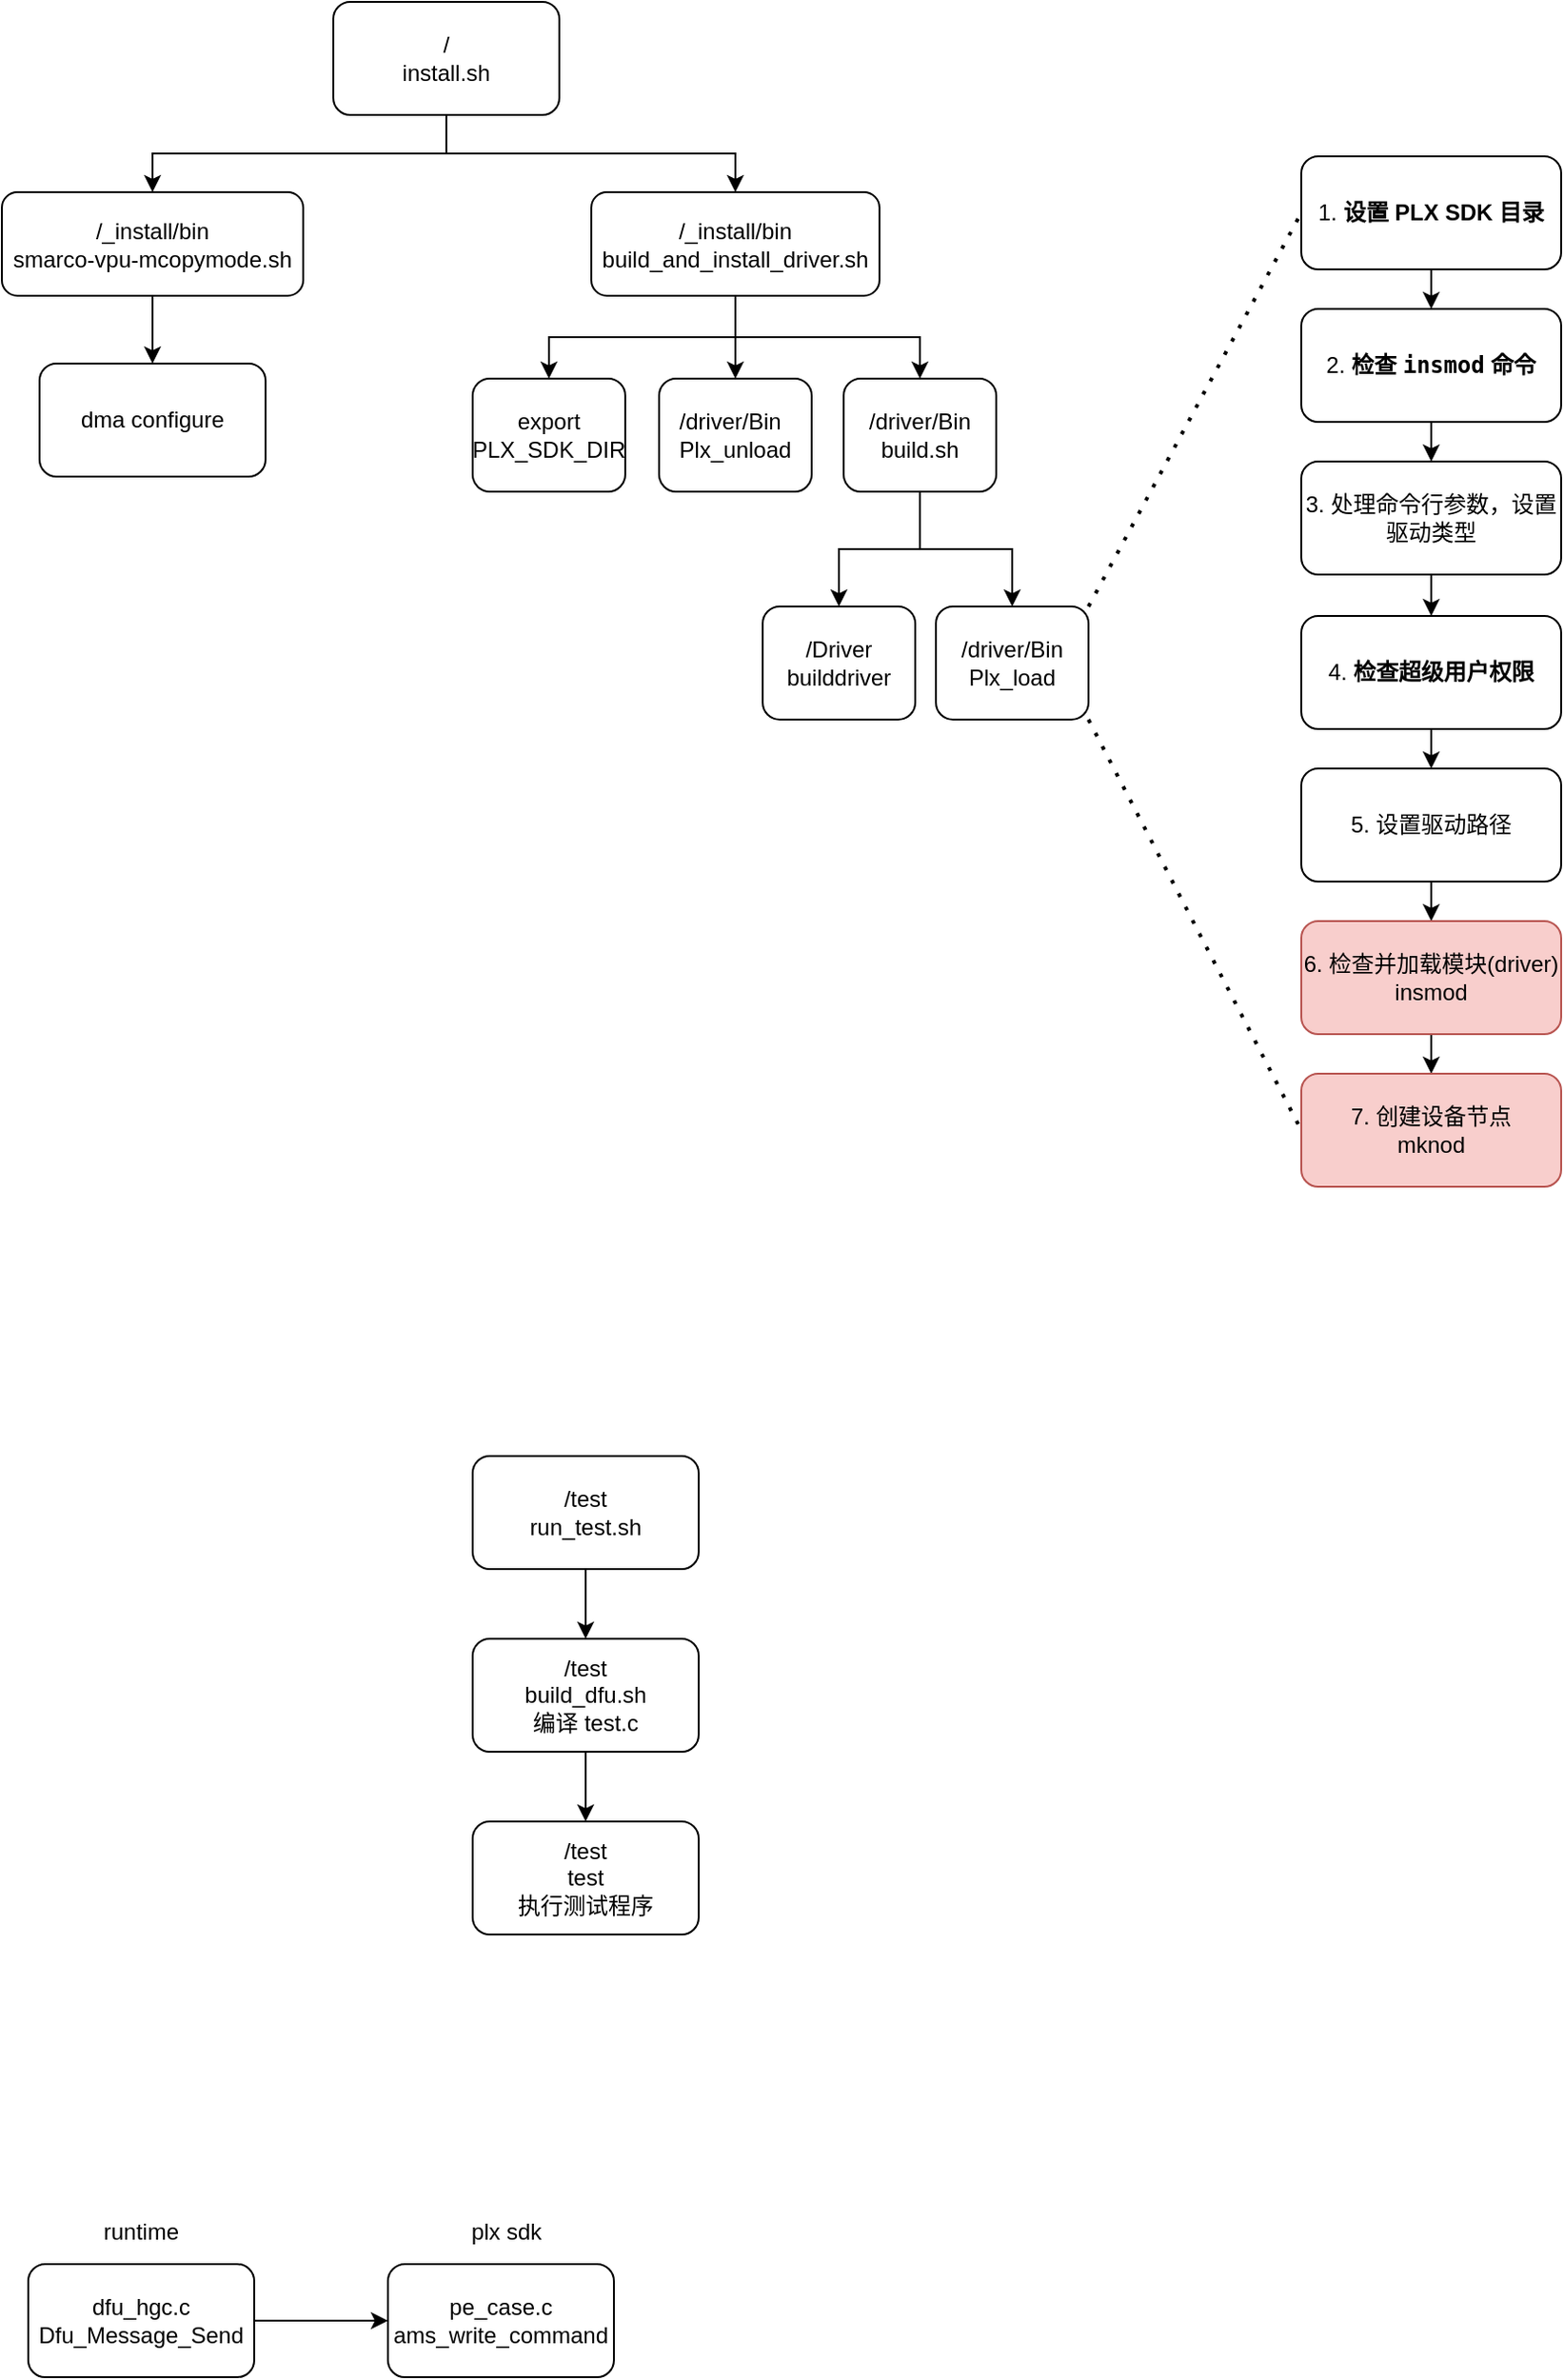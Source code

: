 <mxfile version="24.7.13">
  <diagram name="第 1 页" id="c3EcTnjNv6WKQcdi2uHx">
    <mxGraphModel dx="928" dy="625" grid="0" gridSize="10" guides="1" tooltips="1" connect="1" arrows="1" fold="1" page="0" pageScale="1" pageWidth="827" pageHeight="1169" math="0" shadow="0">
      <root>
        <mxCell id="0" />
        <mxCell id="1" parent="0" />
        <mxCell id="gmvneLOKdEyDjxOqlReS-5" style="edgeStyle=orthogonalEdgeStyle;rounded=0;orthogonalLoop=1;jettySize=auto;html=1;exitX=0.5;exitY=1;exitDx=0;exitDy=0;" parent="1" source="gmvneLOKdEyDjxOqlReS-1" target="gmvneLOKdEyDjxOqlReS-3" edge="1">
          <mxGeometry relative="1" as="geometry" />
        </mxCell>
        <mxCell id="gmvneLOKdEyDjxOqlReS-6" style="edgeStyle=orthogonalEdgeStyle;rounded=0;orthogonalLoop=1;jettySize=auto;html=1;exitX=0.5;exitY=1;exitDx=0;exitDy=0;entryX=0.5;entryY=0;entryDx=0;entryDy=0;" parent="1" source="gmvneLOKdEyDjxOqlReS-1" target="gmvneLOKdEyDjxOqlReS-4" edge="1">
          <mxGeometry relative="1" as="geometry" />
        </mxCell>
        <mxCell id="gmvneLOKdEyDjxOqlReS-1" value="&lt;div&gt;/&lt;/div&gt;&lt;div&gt;install.sh&lt;/div&gt;" style="rounded=1;whiteSpace=wrap;html=1;" parent="1" vertex="1">
          <mxGeometry x="308" y="59" width="120" height="60" as="geometry" />
        </mxCell>
        <mxCell id="gmvneLOKdEyDjxOqlReS-8" style="edgeStyle=orthogonalEdgeStyle;rounded=0;orthogonalLoop=1;jettySize=auto;html=1;exitX=0.5;exitY=1;exitDx=0;exitDy=0;entryX=0.5;entryY=0;entryDx=0;entryDy=0;" parent="1" source="gmvneLOKdEyDjxOqlReS-3" target="gmvneLOKdEyDjxOqlReS-7" edge="1">
          <mxGeometry relative="1" as="geometry" />
        </mxCell>
        <mxCell id="gmvneLOKdEyDjxOqlReS-3" value="/_install/bin&lt;div&gt;smarco-vpu-mcopymode.sh&lt;/div&gt;" style="rounded=1;whiteSpace=wrap;html=1;" parent="1" vertex="1">
          <mxGeometry x="132" y="160" width="160" height="55" as="geometry" />
        </mxCell>
        <mxCell id="gmvneLOKdEyDjxOqlReS-12" style="edgeStyle=orthogonalEdgeStyle;rounded=0;orthogonalLoop=1;jettySize=auto;html=1;exitX=0.5;exitY=1;exitDx=0;exitDy=0;entryX=0.5;entryY=0;entryDx=0;entryDy=0;" parent="1" source="gmvneLOKdEyDjxOqlReS-4" target="gmvneLOKdEyDjxOqlReS-9" edge="1">
          <mxGeometry relative="1" as="geometry">
            <mxPoint x="518.5" y="218" as="sourcePoint" />
          </mxGeometry>
        </mxCell>
        <mxCell id="gmvneLOKdEyDjxOqlReS-13" style="edgeStyle=orthogonalEdgeStyle;rounded=0;orthogonalLoop=1;jettySize=auto;html=1;exitX=0.5;exitY=1;exitDx=0;exitDy=0;entryX=0.5;entryY=0;entryDx=0;entryDy=0;" parent="1" source="gmvneLOKdEyDjxOqlReS-4" target="gmvneLOKdEyDjxOqlReS-10" edge="1">
          <mxGeometry relative="1" as="geometry">
            <mxPoint x="518.5" y="218" as="sourcePoint" />
          </mxGeometry>
        </mxCell>
        <mxCell id="gmvneLOKdEyDjxOqlReS-14" style="edgeStyle=orthogonalEdgeStyle;rounded=0;orthogonalLoop=1;jettySize=auto;html=1;exitX=0.5;exitY=1;exitDx=0;exitDy=0;entryX=0.5;entryY=0;entryDx=0;entryDy=0;" parent="1" source="gmvneLOKdEyDjxOqlReS-4" target="gmvneLOKdEyDjxOqlReS-11" edge="1">
          <mxGeometry relative="1" as="geometry">
            <mxPoint x="518.5" y="218" as="sourcePoint" />
          </mxGeometry>
        </mxCell>
        <mxCell id="gmvneLOKdEyDjxOqlReS-4" value="/_install/bin&lt;div&gt;build_and_install_driver.sh&lt;br&gt;&lt;/div&gt;" style="rounded=1;whiteSpace=wrap;html=1;" parent="1" vertex="1">
          <mxGeometry x="445" y="160" width="153" height="55" as="geometry" />
        </mxCell>
        <mxCell id="gmvneLOKdEyDjxOqlReS-7" value="dma configure" style="rounded=1;whiteSpace=wrap;html=1;" parent="1" vertex="1">
          <mxGeometry x="152" y="251" width="120" height="60" as="geometry" />
        </mxCell>
        <mxCell id="gmvneLOKdEyDjxOqlReS-9" value="export PLX_SDK_DIR" style="rounded=1;whiteSpace=wrap;html=1;" parent="1" vertex="1">
          <mxGeometry x="382" y="259" width="81" height="60" as="geometry" />
        </mxCell>
        <mxCell id="gmvneLOKdEyDjxOqlReS-10" value="&lt;div style=&quot;text-align: start;&quot;&gt;&lt;span style=&quot;text-align: center;&quot;&gt;/driver/Bin&lt;/span&gt;&lt;br&gt;&lt;/div&gt;&lt;div style=&quot;text-align: start;&quot;&gt;Plx_unload&lt;/div&gt;" style="rounded=1;whiteSpace=wrap;html=1;" parent="1" vertex="1">
          <mxGeometry x="481" y="259" width="81" height="60" as="geometry" />
        </mxCell>
        <mxCell id="gmvneLOKdEyDjxOqlReS-18" style="edgeStyle=orthogonalEdgeStyle;rounded=0;orthogonalLoop=1;jettySize=auto;html=1;exitX=0.5;exitY=1;exitDx=0;exitDy=0;entryX=0.5;entryY=0;entryDx=0;entryDy=0;" parent="1" source="gmvneLOKdEyDjxOqlReS-11" target="gmvneLOKdEyDjxOqlReS-16" edge="1">
          <mxGeometry relative="1" as="geometry" />
        </mxCell>
        <mxCell id="gmvneLOKdEyDjxOqlReS-19" style="edgeStyle=orthogonalEdgeStyle;rounded=0;orthogonalLoop=1;jettySize=auto;html=1;exitX=0.5;exitY=1;exitDx=0;exitDy=0;entryX=0.5;entryY=0;entryDx=0;entryDy=0;" parent="1" source="gmvneLOKdEyDjxOqlReS-11" target="gmvneLOKdEyDjxOqlReS-17" edge="1">
          <mxGeometry relative="1" as="geometry" />
        </mxCell>
        <mxCell id="gmvneLOKdEyDjxOqlReS-11" value="&lt;div style=&quot;&quot;&gt;/driver/Bin&lt;/div&gt;&lt;div style=&quot;&quot;&gt;build.sh&lt;/div&gt;" style="rounded=1;whiteSpace=wrap;html=1;align=center;" parent="1" vertex="1">
          <mxGeometry x="579" y="259" width="81" height="60" as="geometry" />
        </mxCell>
        <mxCell id="gmvneLOKdEyDjxOqlReS-16" value="&lt;div style=&quot;&quot;&gt;/Driver&lt;/div&gt;&lt;div style=&quot;&quot;&gt;builddriver&lt;/div&gt;" style="rounded=1;whiteSpace=wrap;html=1;align=center;" parent="1" vertex="1">
          <mxGeometry x="536" y="380" width="81" height="60" as="geometry" />
        </mxCell>
        <mxCell id="gmvneLOKdEyDjxOqlReS-17" value="&lt;div style=&quot;&quot;&gt;/driver/Bin&lt;/div&gt;&lt;div style=&quot;&quot;&gt;Plx_load&lt;/div&gt;" style="rounded=1;whiteSpace=wrap;html=1;align=center;" parent="1" vertex="1">
          <mxGeometry x="628" y="380" width="81" height="60" as="geometry" />
        </mxCell>
        <mxCell id="gmvneLOKdEyDjxOqlReS-30" style="edgeStyle=orthogonalEdgeStyle;rounded=0;orthogonalLoop=1;jettySize=auto;html=1;exitX=0.5;exitY=1;exitDx=0;exitDy=0;entryX=0.5;entryY=0;entryDx=0;entryDy=0;" parent="1" source="gmvneLOKdEyDjxOqlReS-20" target="gmvneLOKdEyDjxOqlReS-22" edge="1">
          <mxGeometry relative="1" as="geometry" />
        </mxCell>
        <mxCell id="gmvneLOKdEyDjxOqlReS-20" value="1. &lt;strong&gt;设置 PLX SDK 目录&lt;/strong&gt;" style="rounded=1;whiteSpace=wrap;html=1;" parent="1" vertex="1">
          <mxGeometry x="822" y="141" width="138" height="60" as="geometry" />
        </mxCell>
        <mxCell id="gmvneLOKdEyDjxOqlReS-31" style="edgeStyle=orthogonalEdgeStyle;rounded=0;orthogonalLoop=1;jettySize=auto;html=1;exitX=0.5;exitY=1;exitDx=0;exitDy=0;entryX=0.5;entryY=0;entryDx=0;entryDy=0;" parent="1" source="gmvneLOKdEyDjxOqlReS-22" target="gmvneLOKdEyDjxOqlReS-23" edge="1">
          <mxGeometry relative="1" as="geometry" />
        </mxCell>
        <mxCell id="gmvneLOKdEyDjxOqlReS-22" value="2. &lt;strong&gt;检查 &lt;code&gt;insmod&lt;/code&gt; 命令&lt;/strong&gt;" style="rounded=1;whiteSpace=wrap;html=1;" parent="1" vertex="1">
          <mxGeometry x="822" y="222" width="138" height="60" as="geometry" />
        </mxCell>
        <mxCell id="gmvneLOKdEyDjxOqlReS-32" style="edgeStyle=orthogonalEdgeStyle;rounded=0;orthogonalLoop=1;jettySize=auto;html=1;exitX=0.5;exitY=1;exitDx=0;exitDy=0;entryX=0.5;entryY=0;entryDx=0;entryDy=0;" parent="1" source="gmvneLOKdEyDjxOqlReS-23" target="gmvneLOKdEyDjxOqlReS-24" edge="1">
          <mxGeometry relative="1" as="geometry" />
        </mxCell>
        <mxCell id="gmvneLOKdEyDjxOqlReS-23" value="3. 处理命令行参数，设置驱动类型" style="rounded=1;whiteSpace=wrap;html=1;" parent="1" vertex="1">
          <mxGeometry x="822" y="303" width="138" height="60" as="geometry" />
        </mxCell>
        <mxCell id="gmvneLOKdEyDjxOqlReS-33" style="edgeStyle=orthogonalEdgeStyle;rounded=0;orthogonalLoop=1;jettySize=auto;html=1;exitX=0.5;exitY=1;exitDx=0;exitDy=0;entryX=0.5;entryY=0;entryDx=0;entryDy=0;" parent="1" source="gmvneLOKdEyDjxOqlReS-24" target="gmvneLOKdEyDjxOqlReS-25" edge="1">
          <mxGeometry relative="1" as="geometry" />
        </mxCell>
        <mxCell id="gmvneLOKdEyDjxOqlReS-24" value="4. &lt;strong&gt;检查超级用户权限&lt;/strong&gt;" style="rounded=1;whiteSpace=wrap;html=1;" parent="1" vertex="1">
          <mxGeometry x="822" y="385" width="138" height="60" as="geometry" />
        </mxCell>
        <mxCell id="gmvneLOKdEyDjxOqlReS-34" style="edgeStyle=orthogonalEdgeStyle;rounded=0;orthogonalLoop=1;jettySize=auto;html=1;exitX=0.5;exitY=1;exitDx=0;exitDy=0;entryX=0.5;entryY=0;entryDx=0;entryDy=0;" parent="1" source="gmvneLOKdEyDjxOqlReS-25" target="gmvneLOKdEyDjxOqlReS-26" edge="1">
          <mxGeometry relative="1" as="geometry" />
        </mxCell>
        <mxCell id="gmvneLOKdEyDjxOqlReS-25" value="5. 设置驱动路径" style="rounded=1;whiteSpace=wrap;html=1;" parent="1" vertex="1">
          <mxGeometry x="822" y="466" width="138" height="60" as="geometry" />
        </mxCell>
        <mxCell id="gmvneLOKdEyDjxOqlReS-35" style="edgeStyle=orthogonalEdgeStyle;rounded=0;orthogonalLoop=1;jettySize=auto;html=1;exitX=0.5;exitY=1;exitDx=0;exitDy=0;" parent="1" source="gmvneLOKdEyDjxOqlReS-26" target="gmvneLOKdEyDjxOqlReS-27" edge="1">
          <mxGeometry relative="1" as="geometry" />
        </mxCell>
        <mxCell id="gmvneLOKdEyDjxOqlReS-26" value="6. 检查并加载模块(driver)&lt;div&gt;insmod&lt;/div&gt;" style="rounded=1;whiteSpace=wrap;html=1;fillColor=#f8cecc;strokeColor=#b85450;" parent="1" vertex="1">
          <mxGeometry x="822" y="547" width="138" height="60" as="geometry" />
        </mxCell>
        <mxCell id="gmvneLOKdEyDjxOqlReS-27" value="7. 创建设备节点&lt;div&gt;mknod&lt;/div&gt;" style="rounded=1;whiteSpace=wrap;html=1;fillColor=#f8cecc;strokeColor=#b85450;" parent="1" vertex="1">
          <mxGeometry x="822" y="628" width="138" height="60" as="geometry" />
        </mxCell>
        <mxCell id="gmvneLOKdEyDjxOqlReS-28" value="" style="endArrow=none;dashed=1;html=1;dashPattern=1 3;strokeWidth=2;rounded=0;exitX=1;exitY=0;exitDx=0;exitDy=0;entryX=0;entryY=0.5;entryDx=0;entryDy=0;" parent="1" source="gmvneLOKdEyDjxOqlReS-17" target="gmvneLOKdEyDjxOqlReS-20" edge="1">
          <mxGeometry width="50" height="50" relative="1" as="geometry">
            <mxPoint x="712" y="345" as="sourcePoint" />
            <mxPoint x="762" y="295" as="targetPoint" />
          </mxGeometry>
        </mxCell>
        <mxCell id="gmvneLOKdEyDjxOqlReS-29" value="" style="endArrow=none;dashed=1;html=1;dashPattern=1 3;strokeWidth=2;rounded=0;exitX=1;exitY=1;exitDx=0;exitDy=0;entryX=0;entryY=0.5;entryDx=0;entryDy=0;" parent="1" source="gmvneLOKdEyDjxOqlReS-17" target="gmvneLOKdEyDjxOqlReS-27" edge="1">
          <mxGeometry width="50" height="50" relative="1" as="geometry">
            <mxPoint x="747" y="444" as="sourcePoint" />
            <mxPoint x="797" y="394" as="targetPoint" />
          </mxGeometry>
        </mxCell>
        <mxCell id="gmvneLOKdEyDjxOqlReS-39" style="edgeStyle=orthogonalEdgeStyle;rounded=0;orthogonalLoop=1;jettySize=auto;html=1;exitX=0.5;exitY=1;exitDx=0;exitDy=0;entryX=0.5;entryY=0;entryDx=0;entryDy=0;" parent="1" source="gmvneLOKdEyDjxOqlReS-36" target="gmvneLOKdEyDjxOqlReS-37" edge="1">
          <mxGeometry relative="1" as="geometry" />
        </mxCell>
        <mxCell id="gmvneLOKdEyDjxOqlReS-36" value="/test&lt;div&gt;run_test.sh&lt;/div&gt;" style="rounded=1;whiteSpace=wrap;html=1;" parent="1" vertex="1">
          <mxGeometry x="382" y="831" width="120" height="60" as="geometry" />
        </mxCell>
        <mxCell id="gmvneLOKdEyDjxOqlReS-40" style="edgeStyle=orthogonalEdgeStyle;rounded=0;orthogonalLoop=1;jettySize=auto;html=1;exitX=0.5;exitY=1;exitDx=0;exitDy=0;entryX=0.5;entryY=0;entryDx=0;entryDy=0;" parent="1" source="gmvneLOKdEyDjxOqlReS-37" target="gmvneLOKdEyDjxOqlReS-38" edge="1">
          <mxGeometry relative="1" as="geometry" />
        </mxCell>
        <mxCell id="gmvneLOKdEyDjxOqlReS-37" value="&lt;div&gt;/test&lt;/div&gt;&lt;div&gt;build_dfu.sh&lt;/div&gt;编译 test.c" style="rounded=1;whiteSpace=wrap;html=1;" parent="1" vertex="1">
          <mxGeometry x="382" y="928" width="120" height="60" as="geometry" />
        </mxCell>
        <mxCell id="gmvneLOKdEyDjxOqlReS-38" value="&lt;div&gt;/test&lt;/div&gt;&lt;div&gt;test&lt;/div&gt;&lt;div&gt;执行测试程序&lt;/div&gt;" style="rounded=1;whiteSpace=wrap;html=1;" parent="1" vertex="1">
          <mxGeometry x="382" y="1025" width="120" height="60" as="geometry" />
        </mxCell>
        <mxCell id="wQ5YENqyo2OHdm7IbHWo-3" style="edgeStyle=orthogonalEdgeStyle;rounded=0;orthogonalLoop=1;jettySize=auto;html=1;exitX=1;exitY=0.5;exitDx=0;exitDy=0;entryX=0;entryY=0.5;entryDx=0;entryDy=0;" edge="1" parent="1" source="wQ5YENqyo2OHdm7IbHWo-1" target="wQ5YENqyo2OHdm7IbHWo-2">
          <mxGeometry relative="1" as="geometry" />
        </mxCell>
        <mxCell id="wQ5YENqyo2OHdm7IbHWo-1" value="dfu_hgc.c&lt;div&gt;Dfu_Message_Send&lt;/div&gt;" style="rounded=1;whiteSpace=wrap;html=1;" vertex="1" parent="1">
          <mxGeometry x="146" y="1260" width="120" height="60" as="geometry" />
        </mxCell>
        <mxCell id="wQ5YENqyo2OHdm7IbHWo-2" value="pe_case.c&lt;div&gt;ams_write_command&lt;/div&gt;" style="rounded=1;whiteSpace=wrap;html=1;" vertex="1" parent="1">
          <mxGeometry x="337" y="1260" width="120" height="60" as="geometry" />
        </mxCell>
        <mxCell id="wQ5YENqyo2OHdm7IbHWo-4" value="runtime" style="text;html=1;align=center;verticalAlign=middle;whiteSpace=wrap;rounded=0;" vertex="1" parent="1">
          <mxGeometry x="176" y="1228" width="60" height="30" as="geometry" />
        </mxCell>
        <mxCell id="wQ5YENqyo2OHdm7IbHWo-5" value="plx sdk" style="text;html=1;align=center;verticalAlign=middle;whiteSpace=wrap;rounded=0;" vertex="1" parent="1">
          <mxGeometry x="370" y="1228" width="60" height="30" as="geometry" />
        </mxCell>
      </root>
    </mxGraphModel>
  </diagram>
</mxfile>
